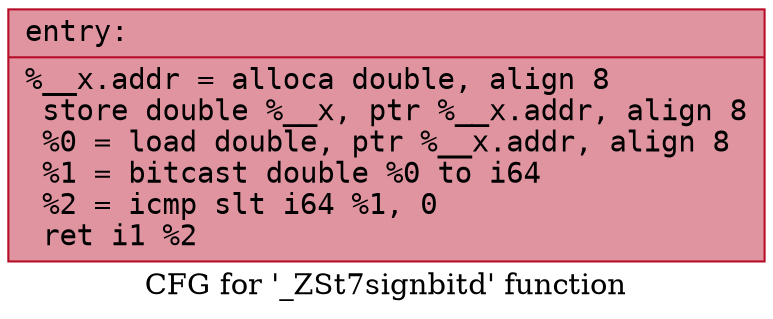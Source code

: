 digraph "CFG for '_ZSt7signbitd' function" {
	label="CFG for '_ZSt7signbitd' function";

	Node0x556bfeb93d80 [shape=record,color="#b70d28ff", style=filled, fillcolor="#b70d2870" fontname="Courier",label="{entry:\l|  %__x.addr = alloca double, align 8\l  store double %__x, ptr %__x.addr, align 8\l  %0 = load double, ptr %__x.addr, align 8\l  %1 = bitcast double %0 to i64\l  %2 = icmp slt i64 %1, 0\l  ret i1 %2\l}"];
}
